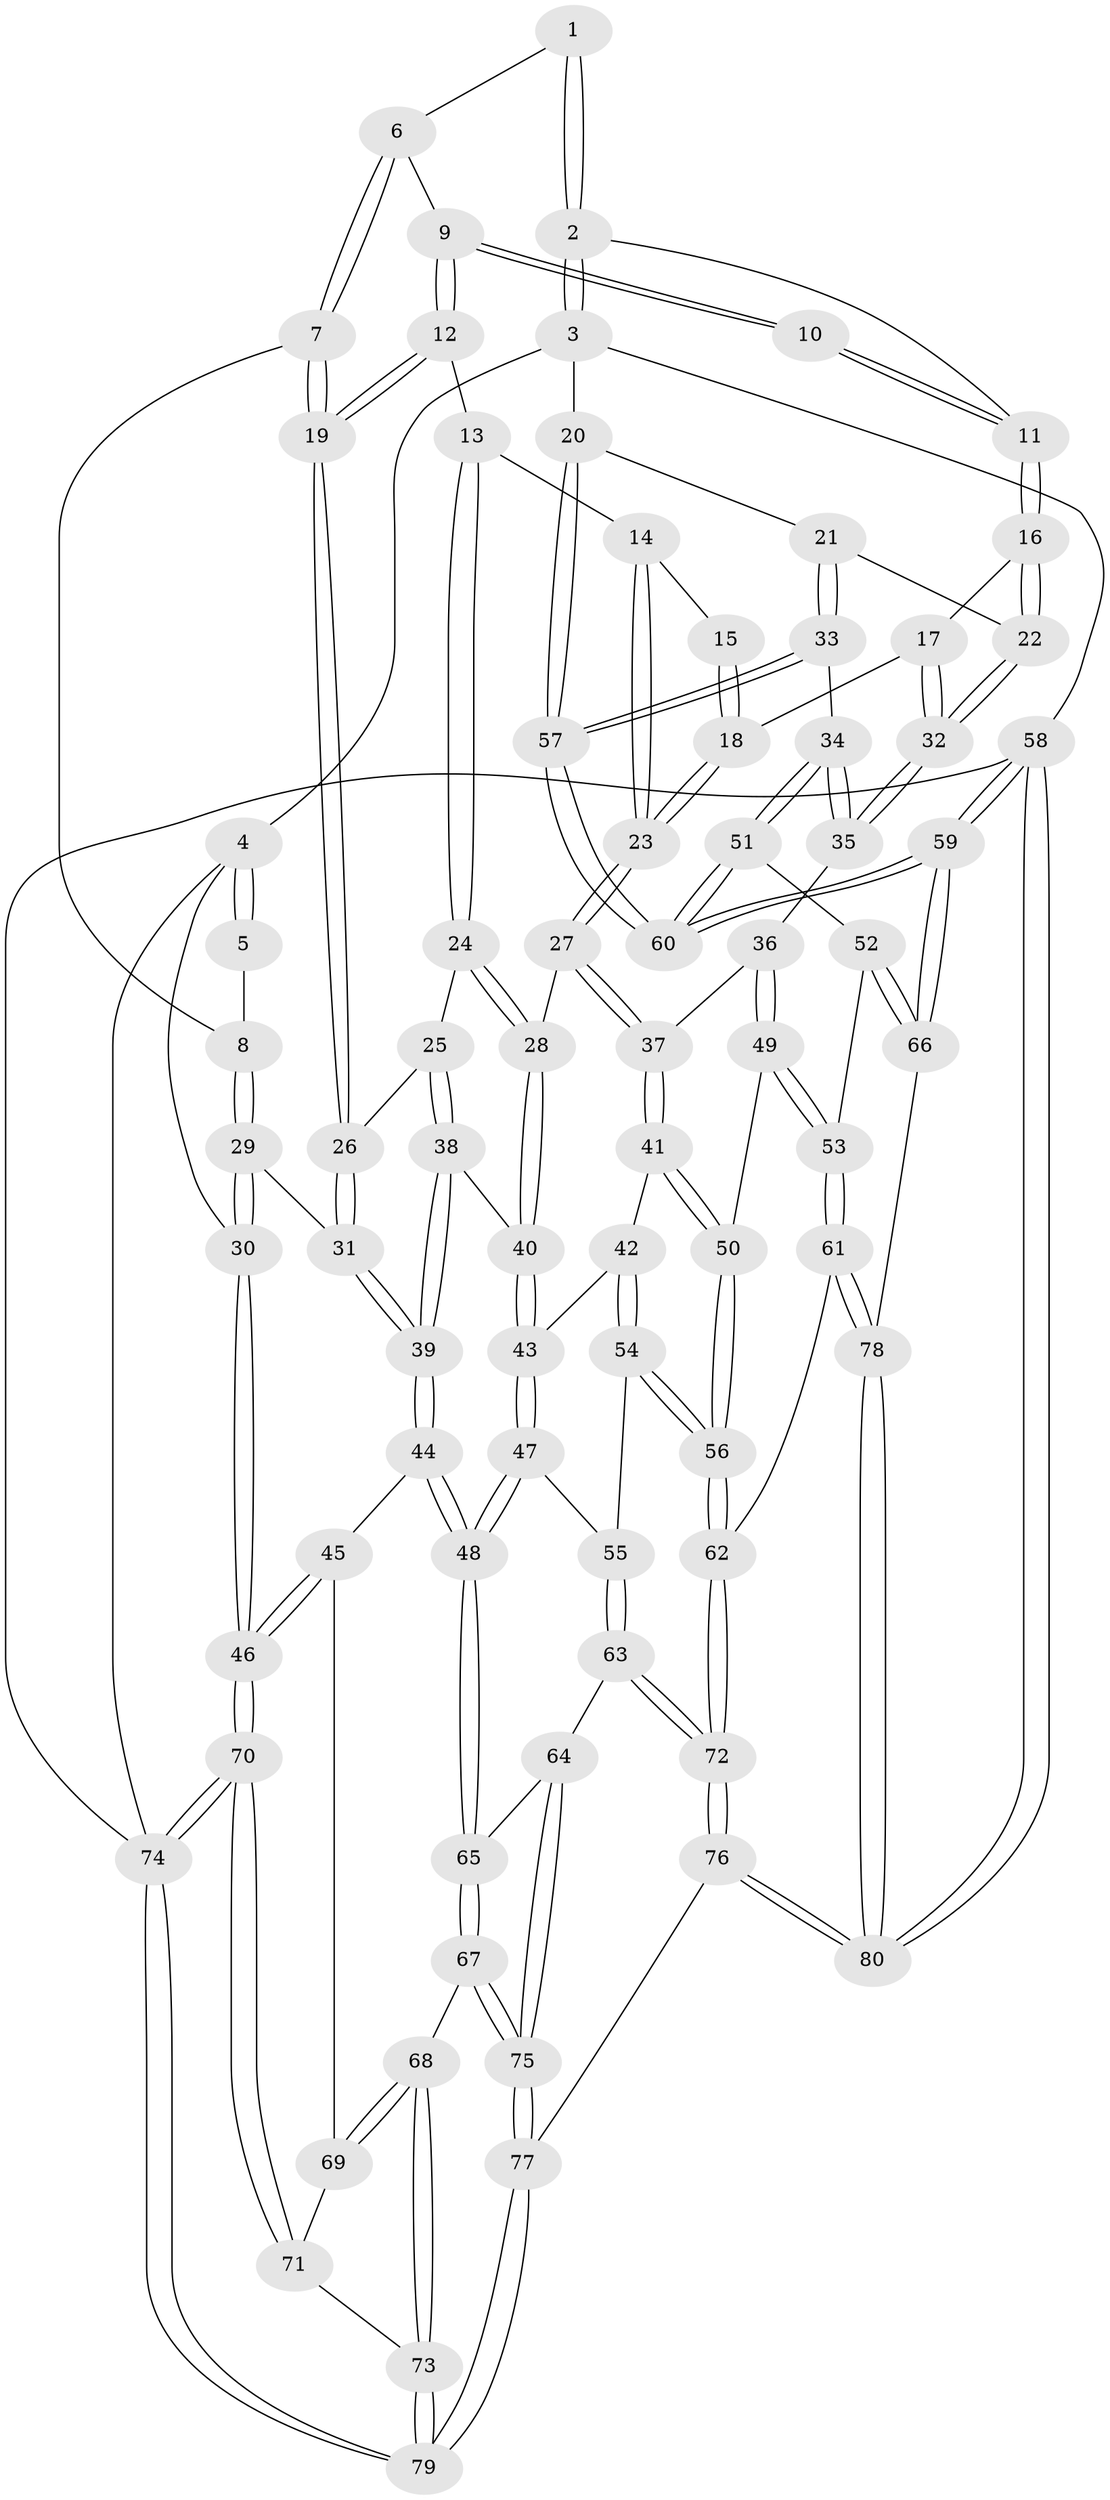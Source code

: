 // coarse degree distribution, {3: 0.10714285714285714, 5: 0.3392857142857143, 7: 0.017857142857142856, 2: 0.017857142857142856, 4: 0.44642857142857145, 6: 0.07142857142857142}
// Generated by graph-tools (version 1.1) at 2025/52/02/27/25 19:52:42]
// undirected, 80 vertices, 197 edges
graph export_dot {
graph [start="1"]
  node [color=gray90,style=filled];
  1 [pos="+0.34316551691620784+0"];
  2 [pos="+1+0"];
  3 [pos="+1+0"];
  4 [pos="+0+0"];
  5 [pos="+0+0"];
  6 [pos="+0.3529235657025048+0"];
  7 [pos="+0.20703408979042467+0.21041522220094108"];
  8 [pos="+0.14997687995445858+0.2150093491911213"];
  9 [pos="+0.4562479141441321+0.1147597482457447"];
  10 [pos="+0.7288146301568763+0.06945676379141637"];
  11 [pos="+0.8549554050196354+0.0021574944720105104"];
  12 [pos="+0.4595734151591052+0.17759919375104782"];
  13 [pos="+0.4834096968770283+0.21453738831309438"];
  14 [pos="+0.499698170104865+0.22114794928941425"];
  15 [pos="+0.645666660810665+0.16566910207843624"];
  16 [pos="+0.8268459135669436+0.13454550868111523"];
  17 [pos="+0.7056948875297702+0.2866416838919331"];
  18 [pos="+0.6277725523641615+0.32089593791187365"];
  19 [pos="+0.2734845016085523+0.26308719681689907"];
  20 [pos="+1+0.3910496306050601"];
  21 [pos="+0.9049359724562253+0.33724665444386415"];
  22 [pos="+0.8643865907407425+0.3228671696016293"];
  23 [pos="+0.6250878289043075+0.3230392539172074"];
  24 [pos="+0.463976909404954+0.2681076353292694"];
  25 [pos="+0.3083797447253363+0.3572407694087708"];
  26 [pos="+0.2940163139429231+0.33590952245842126"];
  27 [pos="+0.6174991328259867+0.38270715393174015"];
  28 [pos="+0.45961787225229894+0.41032267638748093"];
  29 [pos="+0.0003762783884258871+0.3132859242283132"];
  30 [pos="+0+0.3091086643505267"];
  31 [pos="+0.10241516299470413+0.40498866667237104"];
  32 [pos="+0.8089917931051849+0.3889095751501375"];
  33 [pos="+0.9019734974058324+0.5535718032401497"];
  34 [pos="+0.8998367372513145+0.5542643903888416"];
  35 [pos="+0.7812397999667029+0.4911561380680933"];
  36 [pos="+0.7411487678474973+0.49744686791074444"];
  37 [pos="+0.6672036932861758+0.47331448328469183"];
  38 [pos="+0.3249414858654967+0.403696943848687"];
  39 [pos="+0.17901829373069053+0.5313663231734341"];
  40 [pos="+0.4176224063971558+0.45070104041700937"];
  41 [pos="+0.5618732458498308+0.5592345728176066"];
  42 [pos="+0.4910895070012301+0.5601952942918201"];
  43 [pos="+0.4374569021825932+0.5381714170250451"];
  44 [pos="+0.17401129870846974+0.6229120536976205"];
  45 [pos="+0.11793692782668586+0.6424230087731029"];
  46 [pos="+0+0.6341041779186382"];
  47 [pos="+0.3642389781538901+0.6095781384271203"];
  48 [pos="+0.21746151877624503+0.6481989914020595"];
  49 [pos="+0.6987703169366498+0.6642105540556852"];
  50 [pos="+0.6110883632078492+0.6597370430932185"];
  51 [pos="+0.8736780478369277+0.6698647830094384"];
  52 [pos="+0.8701314431182205+0.6752206672306222"];
  53 [pos="+0.7741428158214915+0.7714637714555536"];
  54 [pos="+0.5074638004696957+0.7579295871056784"];
  55 [pos="+0.4196323093077213+0.7007851424788084"];
  56 [pos="+0.527658196767304+0.7876192963130227"];
  57 [pos="+1+0.4843130990152476"];
  58 [pos="+1+1"];
  59 [pos="+1+0.9786032403092507"];
  60 [pos="+1+0.8826532470748808"];
  61 [pos="+0.7721986285033503+0.7815822147852003"];
  62 [pos="+0.5334916656930703+0.8363095917514268"];
  63 [pos="+0.31774055724938444+0.7931502222348926"];
  64 [pos="+0.30110304157020895+0.7927230017090323"];
  65 [pos="+0.25957358352716664+0.759897649046912"];
  66 [pos="+1+0.8931537420598714"];
  67 [pos="+0.15827186928003711+0.8819517120037564"];
  68 [pos="+0.12562911361626686+0.8768692230133148"];
  69 [pos="+0.11409115827519777+0.6664319666149887"];
  70 [pos="+0+0.6843984598242074"];
  71 [pos="+0.05153196431867996+0.8287423504257355"];
  72 [pos="+0.5247375771684402+0.8540418512113039"];
  73 [pos="+0.08160786543054394+0.8857019825811496"];
  74 [pos="+0+1"];
  75 [pos="+0.3070964977989549+1"];
  76 [pos="+0.5069809395009507+1"];
  77 [pos="+0.34392486390281835+1"];
  78 [pos="+0.8158171528342217+0.86717389801049"];
  79 [pos="+0+1"];
  80 [pos="+0.6644560741060627+1"];
  1 -- 2;
  1 -- 2;
  1 -- 6;
  2 -- 3;
  2 -- 3;
  2 -- 11;
  3 -- 4;
  3 -- 20;
  3 -- 58;
  4 -- 5;
  4 -- 5;
  4 -- 30;
  4 -- 74;
  5 -- 8;
  6 -- 7;
  6 -- 7;
  6 -- 9;
  7 -- 8;
  7 -- 19;
  7 -- 19;
  8 -- 29;
  8 -- 29;
  9 -- 10;
  9 -- 10;
  9 -- 12;
  9 -- 12;
  10 -- 11;
  10 -- 11;
  11 -- 16;
  11 -- 16;
  12 -- 13;
  12 -- 19;
  12 -- 19;
  13 -- 14;
  13 -- 24;
  13 -- 24;
  14 -- 15;
  14 -- 23;
  14 -- 23;
  15 -- 18;
  15 -- 18;
  16 -- 17;
  16 -- 22;
  16 -- 22;
  17 -- 18;
  17 -- 32;
  17 -- 32;
  18 -- 23;
  18 -- 23;
  19 -- 26;
  19 -- 26;
  20 -- 21;
  20 -- 57;
  20 -- 57;
  21 -- 22;
  21 -- 33;
  21 -- 33;
  22 -- 32;
  22 -- 32;
  23 -- 27;
  23 -- 27;
  24 -- 25;
  24 -- 28;
  24 -- 28;
  25 -- 26;
  25 -- 38;
  25 -- 38;
  26 -- 31;
  26 -- 31;
  27 -- 28;
  27 -- 37;
  27 -- 37;
  28 -- 40;
  28 -- 40;
  29 -- 30;
  29 -- 30;
  29 -- 31;
  30 -- 46;
  30 -- 46;
  31 -- 39;
  31 -- 39;
  32 -- 35;
  32 -- 35;
  33 -- 34;
  33 -- 57;
  33 -- 57;
  34 -- 35;
  34 -- 35;
  34 -- 51;
  34 -- 51;
  35 -- 36;
  36 -- 37;
  36 -- 49;
  36 -- 49;
  37 -- 41;
  37 -- 41;
  38 -- 39;
  38 -- 39;
  38 -- 40;
  39 -- 44;
  39 -- 44;
  40 -- 43;
  40 -- 43;
  41 -- 42;
  41 -- 50;
  41 -- 50;
  42 -- 43;
  42 -- 54;
  42 -- 54;
  43 -- 47;
  43 -- 47;
  44 -- 45;
  44 -- 48;
  44 -- 48;
  45 -- 46;
  45 -- 46;
  45 -- 69;
  46 -- 70;
  46 -- 70;
  47 -- 48;
  47 -- 48;
  47 -- 55;
  48 -- 65;
  48 -- 65;
  49 -- 50;
  49 -- 53;
  49 -- 53;
  50 -- 56;
  50 -- 56;
  51 -- 52;
  51 -- 60;
  51 -- 60;
  52 -- 53;
  52 -- 66;
  52 -- 66;
  53 -- 61;
  53 -- 61;
  54 -- 55;
  54 -- 56;
  54 -- 56;
  55 -- 63;
  55 -- 63;
  56 -- 62;
  56 -- 62;
  57 -- 60;
  57 -- 60;
  58 -- 59;
  58 -- 59;
  58 -- 80;
  58 -- 80;
  58 -- 74;
  59 -- 60;
  59 -- 60;
  59 -- 66;
  59 -- 66;
  61 -- 62;
  61 -- 78;
  61 -- 78;
  62 -- 72;
  62 -- 72;
  63 -- 64;
  63 -- 72;
  63 -- 72;
  64 -- 65;
  64 -- 75;
  64 -- 75;
  65 -- 67;
  65 -- 67;
  66 -- 78;
  67 -- 68;
  67 -- 75;
  67 -- 75;
  68 -- 69;
  68 -- 69;
  68 -- 73;
  68 -- 73;
  69 -- 71;
  70 -- 71;
  70 -- 71;
  70 -- 74;
  70 -- 74;
  71 -- 73;
  72 -- 76;
  72 -- 76;
  73 -- 79;
  73 -- 79;
  74 -- 79;
  74 -- 79;
  75 -- 77;
  75 -- 77;
  76 -- 77;
  76 -- 80;
  76 -- 80;
  77 -- 79;
  77 -- 79;
  78 -- 80;
  78 -- 80;
}
